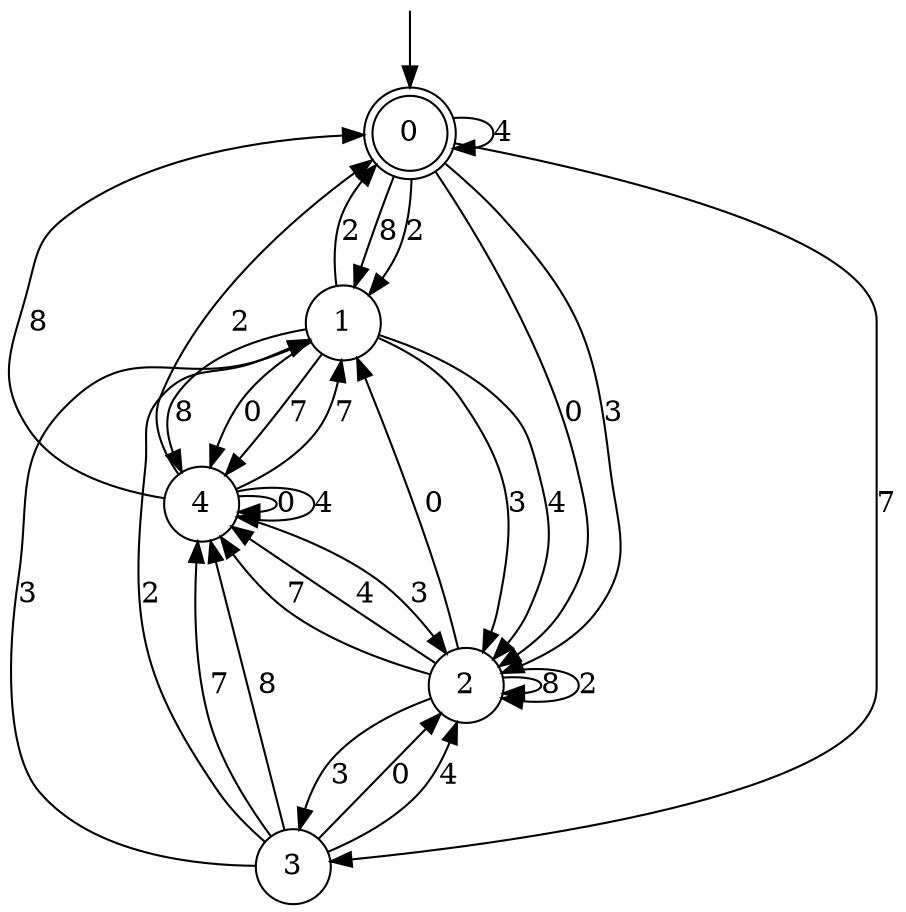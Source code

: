 digraph g {

	s0 [shape="doublecircle" label="0"];
	s1 [shape="circle" label="1"];
	s2 [shape="circle" label="2"];
	s3 [shape="circle" label="3"];
	s4 [shape="circle" label="4"];
	s0 -> s1 [label="8"];
	s0 -> s2 [label="0"];
	s0 -> s2 [label="3"];
	s0 -> s3 [label="7"];
	s0 -> s1 [label="2"];
	s0 -> s0 [label="4"];
	s1 -> s4 [label="8"];
	s1 -> s4 [label="0"];
	s1 -> s2 [label="3"];
	s1 -> s4 [label="7"];
	s1 -> s0 [label="2"];
	s1 -> s2 [label="4"];
	s2 -> s2 [label="8"];
	s2 -> s1 [label="0"];
	s2 -> s3 [label="3"];
	s2 -> s4 [label="7"];
	s2 -> s2 [label="2"];
	s2 -> s4 [label="4"];
	s3 -> s4 [label="8"];
	s3 -> s2 [label="0"];
	s3 -> s1 [label="3"];
	s3 -> s4 [label="7"];
	s3 -> s1 [label="2"];
	s3 -> s2 [label="4"];
	s4 -> s0 [label="8"];
	s4 -> s4 [label="0"];
	s4 -> s2 [label="3"];
	s4 -> s1 [label="7"];
	s4 -> s0 [label="2"];
	s4 -> s4 [label="4"];

__start0 [label="" shape="none" width="0" height="0"];
__start0 -> s0;

}

